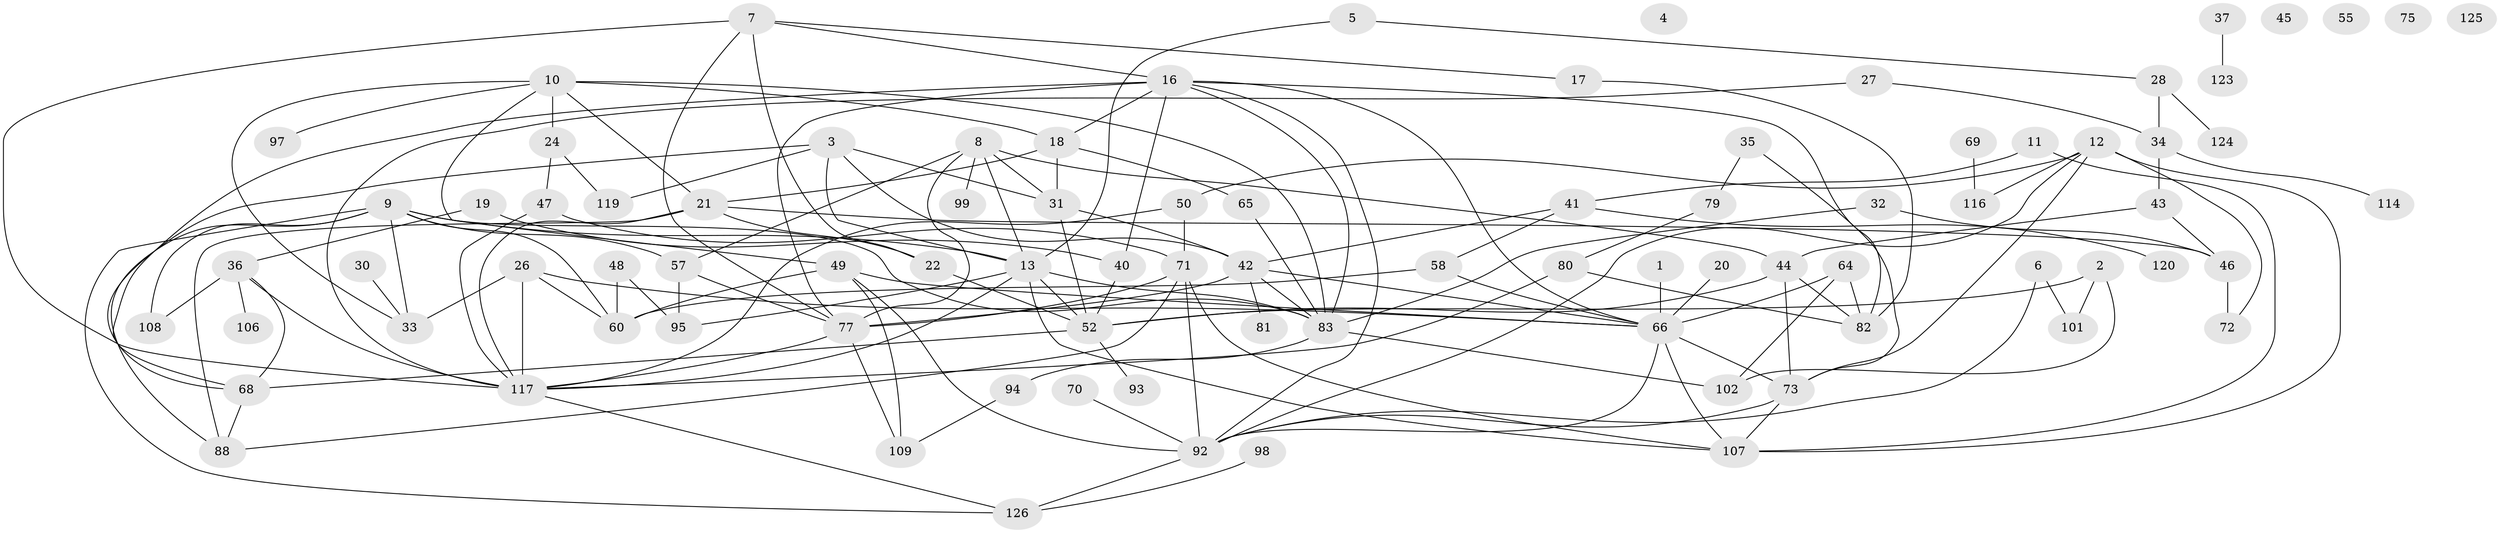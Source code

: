 // Generated by graph-tools (version 1.1) at 2025/23/03/03/25 07:23:26]
// undirected, 87 vertices, 153 edges
graph export_dot {
graph [start="1"]
  node [color=gray90,style=filled];
  1;
  2 [super="+23"];
  3 [super="+14"];
  4;
  5 [super="+25"];
  6 [super="+113"];
  7 [super="+53"];
  8 [super="+91"];
  9 [super="+29"];
  10 [super="+15"];
  11;
  12 [super="+56"];
  13 [super="+54"];
  16 [super="+38"];
  17 [super="+87"];
  18 [super="+67"];
  19;
  20;
  21 [super="+78"];
  22;
  24;
  26;
  27;
  28;
  30;
  31 [super="+39"];
  32;
  33 [super="+118"];
  34 [super="+51"];
  35 [super="+128"];
  36 [super="+103"];
  37;
  40 [super="+63"];
  41 [super="+85"];
  42 [super="+59"];
  43;
  44 [super="+112"];
  45;
  46 [super="+86"];
  47;
  48 [super="+100"];
  49 [super="+62"];
  50 [super="+121"];
  52 [super="+129"];
  55;
  57 [super="+61"];
  58;
  60 [super="+110"];
  64;
  65;
  66 [super="+104"];
  68 [super="+74"];
  69;
  70;
  71 [super="+76"];
  72;
  73 [super="+84"];
  75;
  77 [super="+89"];
  79;
  80 [super="+122"];
  81;
  82 [super="+105"];
  83 [super="+90"];
  88 [super="+115"];
  92 [super="+96"];
  93;
  94;
  95;
  97;
  98;
  99;
  101;
  102;
  106;
  107 [super="+111"];
  108;
  109;
  114;
  116;
  117 [super="+127"];
  119;
  120;
  123;
  124;
  125;
  126;
  1 -- 66;
  2 -- 52;
  2 -- 101;
  2 -- 102;
  3 -- 13;
  3 -- 68;
  3 -- 119;
  3 -- 42;
  3 -- 31;
  5 -- 28;
  5 -- 13;
  6 -- 101;
  6 -- 92;
  7 -- 117;
  7 -- 16;
  7 -- 17;
  7 -- 22;
  7 -- 77;
  8 -- 31;
  8 -- 99;
  8 -- 57;
  8 -- 44;
  8 -- 13;
  8 -- 77;
  9 -- 33;
  9 -- 126;
  9 -- 83;
  9 -- 108;
  9 -- 60;
  9 -- 57;
  9 -- 13;
  9 -- 88;
  10 -- 18;
  10 -- 21;
  10 -- 33;
  10 -- 97;
  10 -- 24;
  10 -- 83;
  10 -- 49;
  11 -- 41;
  11 -- 107;
  12 -- 50;
  12 -- 72;
  12 -- 107;
  12 -- 116;
  12 -- 92;
  12 -- 73;
  13 -- 117;
  13 -- 83;
  13 -- 52;
  13 -- 95;
  13 -- 107;
  16 -- 68;
  16 -- 66;
  16 -- 18;
  16 -- 82;
  16 -- 83;
  16 -- 40;
  16 -- 92;
  16 -- 77;
  17 -- 82;
  18 -- 65;
  18 -- 31;
  18 -- 21;
  19 -- 36;
  19 -- 40;
  20 -- 66;
  21 -- 88;
  21 -- 22;
  21 -- 117;
  21 -- 46;
  22 -- 52;
  24 -- 47;
  24 -- 119;
  26 -- 33;
  26 -- 66;
  26 -- 117;
  26 -- 60;
  27 -- 117;
  27 -- 34;
  28 -- 34;
  28 -- 124;
  30 -- 33;
  31 -- 42;
  31 -- 52;
  32 -- 83;
  32 -- 46;
  34 -- 43;
  34 -- 114;
  35 -- 79;
  35 -- 73;
  36 -- 68;
  36 -- 108;
  36 -- 106;
  36 -- 117;
  37 -- 123;
  40 -- 52;
  41 -- 58;
  41 -- 120;
  41 -- 42;
  42 -- 66;
  42 -- 81;
  42 -- 83;
  42 -- 77;
  43 -- 44;
  43 -- 46;
  44 -- 52;
  44 -- 82;
  44 -- 73;
  46 -- 72;
  47 -- 71;
  47 -- 117;
  48 -- 95;
  48 -- 60;
  49 -- 92;
  49 -- 66;
  49 -- 60;
  49 -- 109;
  50 -- 71;
  50 -- 117;
  52 -- 93;
  52 -- 68;
  57 -- 77;
  57 -- 95;
  58 -- 60;
  58 -- 66;
  64 -- 102;
  64 -- 66;
  64 -- 82;
  65 -- 83;
  66 -- 73;
  66 -- 92;
  66 -- 107;
  68 -- 88;
  69 -- 116;
  70 -- 92;
  71 -- 88;
  71 -- 107;
  71 -- 92;
  71 -- 77;
  73 -- 92;
  73 -- 107;
  77 -- 109;
  77 -- 117;
  79 -- 80;
  80 -- 82;
  80 -- 117;
  83 -- 102;
  83 -- 94;
  92 -- 126;
  94 -- 109;
  98 -- 126;
  117 -- 126;
}
